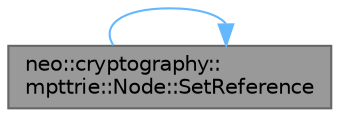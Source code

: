 digraph "neo::cryptography::mpttrie::Node::SetReference"
{
 // LATEX_PDF_SIZE
  bgcolor="transparent";
  edge [fontname=Helvetica,fontsize=10,labelfontname=Helvetica,labelfontsize=10];
  node [fontname=Helvetica,fontsize=10,shape=box,height=0.2,width=0.4];
  rankdir="LR";
  Node1 [id="Node000001",label="neo::cryptography::\lmpttrie::Node::SetReference",height=0.2,width=0.4,color="gray40", fillcolor="grey60", style="filled", fontcolor="black",tooltip="Sets the reference count."];
  Node1 -> Node1 [id="edge1_Node000001_Node000001",color="steelblue1",style="solid",tooltip=" "];
}
